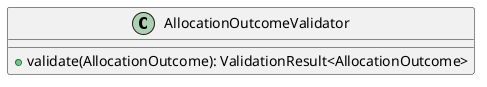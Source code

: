 @startuml

    class AllocationOutcomeValidator [[AllocationOutcomeValidator.html]] {
        +validate(AllocationOutcome): ValidationResult<AllocationOutcome>
    }

@enduml
